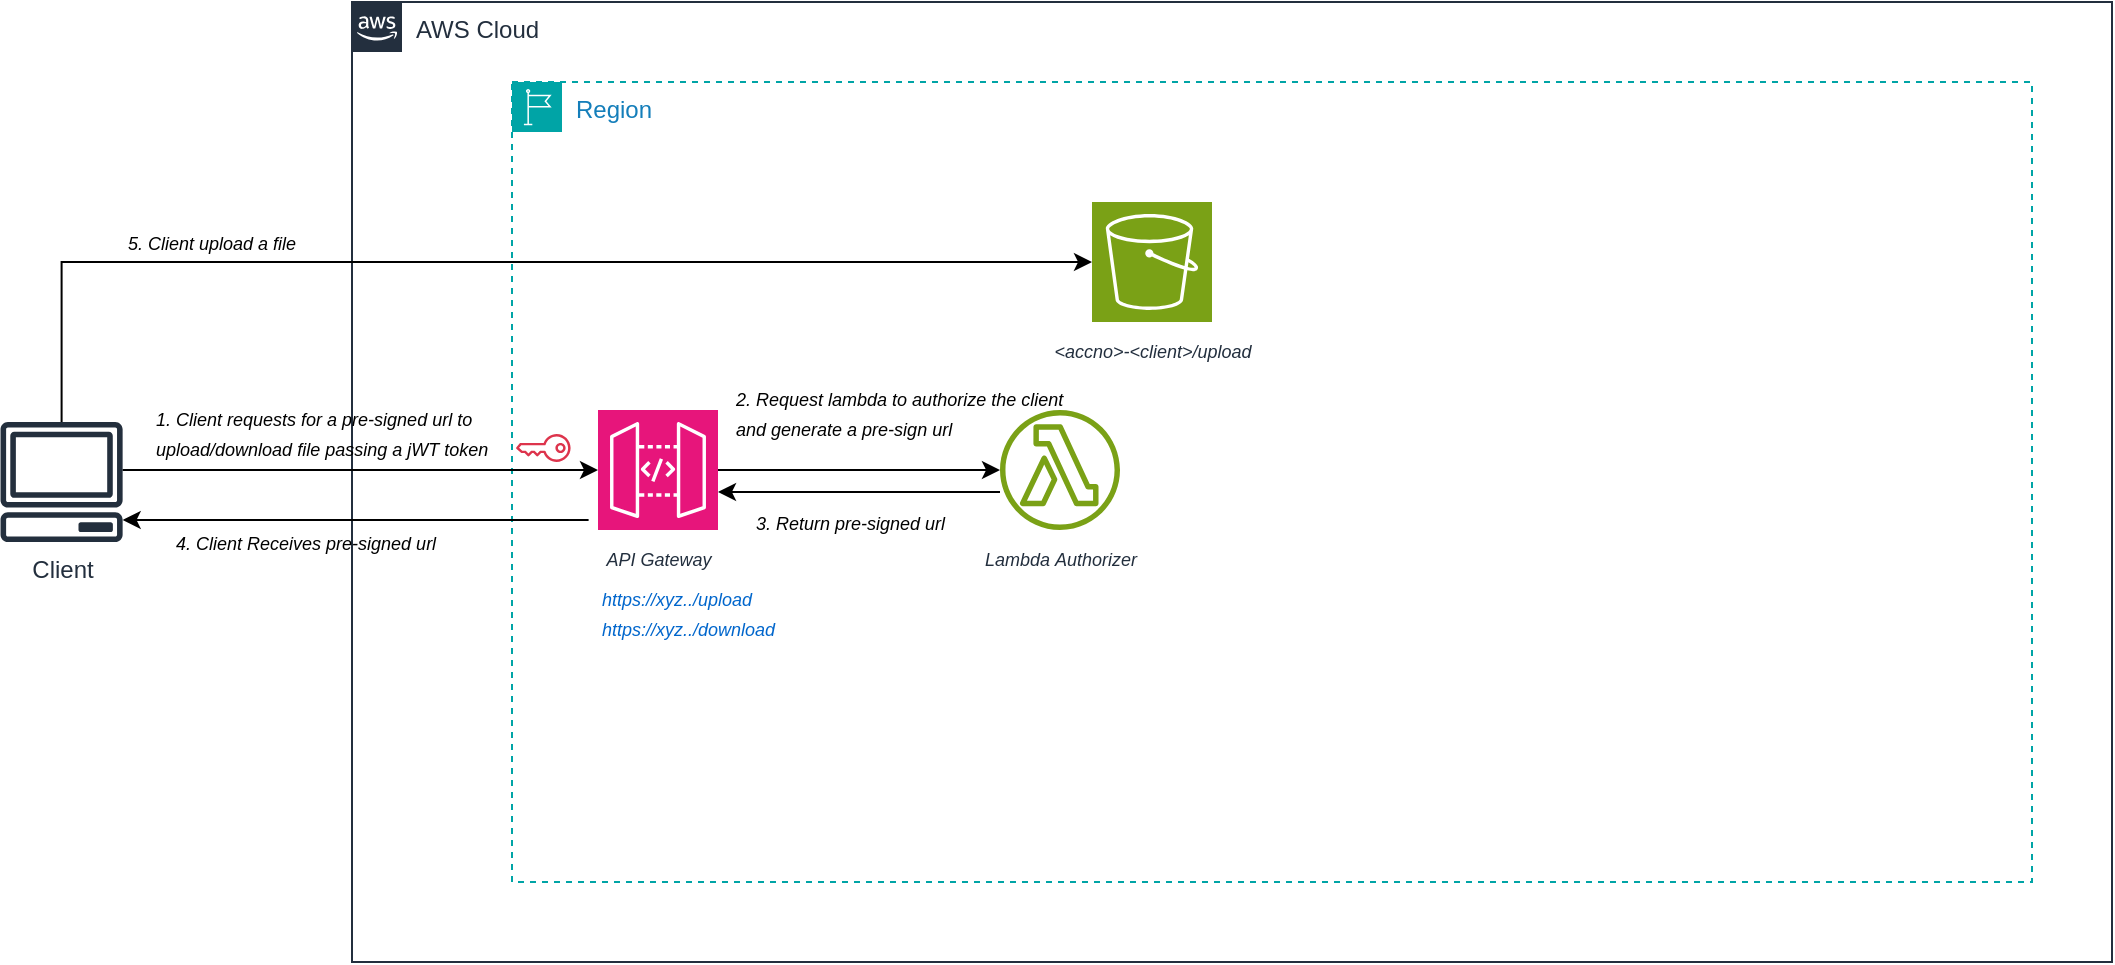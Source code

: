 <mxfile version="28.1.0">
  <diagram name="Page-1" id="ryHnzd1SwBJD7CzwkW12">
    <mxGraphModel dx="712" dy="492" grid="1" gridSize="10" guides="1" tooltips="1" connect="1" arrows="1" fold="1" page="1" pageScale="1" pageWidth="1169" pageHeight="827" math="0" shadow="0">
      <root>
        <mxCell id="0" />
        <mxCell id="1" parent="0" />
        <mxCell id="O__BoMiXWu6asMsOb4TM-1" value="AWS Cloud" style="points=[[0,0],[0.25,0],[0.5,0],[0.75,0],[1,0],[1,0.25],[1,0.5],[1,0.75],[1,1],[0.75,1],[0.5,1],[0.25,1],[0,1],[0,0.75],[0,0.5],[0,0.25]];outlineConnect=0;gradientColor=none;html=1;whiteSpace=wrap;fontSize=12;fontStyle=0;container=1;pointerEvents=0;collapsible=0;recursiveResize=0;shape=mxgraph.aws4.group;grIcon=mxgraph.aws4.group_aws_cloud_alt;strokeColor=#232F3E;fillColor=none;verticalAlign=top;align=left;spacingLeft=30;fontColor=#232F3E;dashed=0;" vertex="1" parent="1">
          <mxGeometry x="200" y="80" width="880" height="480" as="geometry" />
        </mxCell>
        <mxCell id="O__BoMiXWu6asMsOb4TM-2" value="Region" style="points=[[0,0],[0.25,0],[0.5,0],[0.75,0],[1,0],[1,0.25],[1,0.5],[1,0.75],[1,1],[0.75,1],[0.5,1],[0.25,1],[0,1],[0,0.75],[0,0.5],[0,0.25]];outlineConnect=0;gradientColor=none;html=1;whiteSpace=wrap;fontSize=12;fontStyle=0;container=1;pointerEvents=0;collapsible=0;recursiveResize=0;shape=mxgraph.aws4.group;grIcon=mxgraph.aws4.group_region;strokeColor=#00A4A6;fillColor=none;verticalAlign=top;align=left;spacingLeft=30;fontColor=#147EBA;dashed=1;" vertex="1" parent="O__BoMiXWu6asMsOb4TM-1">
          <mxGeometry x="80" y="40" width="760" height="400" as="geometry" />
        </mxCell>
        <mxCell id="O__BoMiXWu6asMsOb4TM-3" value="&lt;font style=&quot;font-size: 9px;&quot;&gt;&lt;i&gt;&amp;lt;accno&amp;gt;-&amp;lt;client&amp;gt;/upload&lt;/i&gt;&lt;/font&gt;" style="sketch=0;points=[[0,0,0],[0.25,0,0],[0.5,0,0],[0.75,0,0],[1,0,0],[0,1,0],[0.25,1,0],[0.5,1,0],[0.75,1,0],[1,1,0],[0,0.25,0],[0,0.5,0],[0,0.75,0],[1,0.25,0],[1,0.5,0],[1,0.75,0]];outlineConnect=0;fontColor=#232F3E;fillColor=#7AA116;strokeColor=#ffffff;dashed=0;verticalLabelPosition=bottom;verticalAlign=top;align=center;html=1;fontSize=12;fontStyle=0;aspect=fixed;shape=mxgraph.aws4.resourceIcon;resIcon=mxgraph.aws4.s3;" vertex="1" parent="O__BoMiXWu6asMsOb4TM-2">
          <mxGeometry x="290" y="60" width="60" height="60" as="geometry" />
        </mxCell>
        <mxCell id="O__BoMiXWu6asMsOb4TM-11" value="" style="edgeStyle=orthogonalEdgeStyle;rounded=0;orthogonalLoop=1;jettySize=auto;html=1;" edge="1" parent="O__BoMiXWu6asMsOb4TM-2" source="O__BoMiXWu6asMsOb4TM-4" target="O__BoMiXWu6asMsOb4TM-10">
          <mxGeometry relative="1" as="geometry" />
        </mxCell>
        <mxCell id="O__BoMiXWu6asMsOb4TM-4" value="&lt;font style=&quot;font-size: 9px;&quot;&gt;&lt;i&gt;API Gateway&lt;/i&gt;&lt;/font&gt;" style="sketch=0;points=[[0,0,0],[0.25,0,0],[0.5,0,0],[0.75,0,0],[1,0,0],[0,1,0],[0.25,1,0],[0.5,1,0],[0.75,1,0],[1,1,0],[0,0.25,0],[0,0.5,0],[0,0.75,0],[1,0.25,0],[1,0.5,0],[1,0.75,0]];outlineConnect=0;fontColor=#232F3E;fillColor=#E7157B;strokeColor=#ffffff;dashed=0;verticalLabelPosition=bottom;verticalAlign=top;align=center;html=1;fontSize=12;fontStyle=0;aspect=fixed;shape=mxgraph.aws4.resourceIcon;resIcon=mxgraph.aws4.api_gateway;" vertex="1" parent="O__BoMiXWu6asMsOb4TM-2">
          <mxGeometry x="43" y="164" width="60" height="60" as="geometry" />
        </mxCell>
        <mxCell id="O__BoMiXWu6asMsOb4TM-9" value="&lt;font style=&quot;font-size: 9px; color: rgb(0, 102, 204);&quot;&gt;&lt;i style=&quot;&quot;&gt;https://xyz../upload&lt;/i&gt;&lt;/font&gt;&lt;div&gt;&lt;font style=&quot;font-size: 9px; color: rgb(0, 102, 204);&quot;&gt;&lt;i&gt;https://xyz../download&lt;/i&gt;&lt;/font&gt;&lt;/div&gt;" style="text;html=1;align=left;verticalAlign=middle;whiteSpace=wrap;rounded=0;" vertex="1" parent="O__BoMiXWu6asMsOb4TM-2">
          <mxGeometry x="43" y="250" width="110" height="30" as="geometry" />
        </mxCell>
        <mxCell id="O__BoMiXWu6asMsOb4TM-10" value="&lt;font style=&quot;font-size: 9px;&quot;&gt;&lt;i&gt;Lambda&amp;nbsp;&lt;/i&gt;&lt;/font&gt;&lt;i style=&quot;font-size: 9px; background-color: transparent; color: light-dark(rgb(35, 47, 62), rgb(189, 199, 212));&quot;&gt;Authorizer&lt;/i&gt;" style="sketch=0;outlineConnect=0;fontColor=#232F3E;gradientColor=none;fillColor=#7AA116;strokeColor=none;dashed=0;verticalLabelPosition=bottom;verticalAlign=top;align=center;html=1;fontSize=12;fontStyle=0;aspect=fixed;pointerEvents=1;shape=mxgraph.aws4.lambda_function;" vertex="1" parent="O__BoMiXWu6asMsOb4TM-2">
          <mxGeometry x="244" y="164" width="60" height="60" as="geometry" />
        </mxCell>
        <mxCell id="O__BoMiXWu6asMsOb4TM-12" value="&lt;font style=&quot;font-size: 9px;&quot;&gt;&lt;i&gt;&lt;font style=&quot;&quot;&gt;2. Request lambda to authorize the client&lt;/font&gt;&lt;/i&gt;&lt;/font&gt;&lt;div&gt;&lt;font style=&quot;font-size: 9px;&quot;&gt;&lt;i&gt;&lt;font style=&quot;&quot;&gt;and generate a pre-sign url&lt;/font&gt;&lt;/i&gt;&lt;/font&gt;&lt;/div&gt;" style="text;html=1;align=left;verticalAlign=middle;whiteSpace=wrap;rounded=0;" vertex="1" parent="O__BoMiXWu6asMsOb4TM-2">
          <mxGeometry x="110" y="150" width="170" height="30" as="geometry" />
        </mxCell>
        <mxCell id="O__BoMiXWu6asMsOb4TM-15" style="edgeStyle=orthogonalEdgeStyle;rounded=0;orthogonalLoop=1;jettySize=auto;html=1;entryX=1;entryY=0.5;entryDx=0;entryDy=0;entryPerimeter=0;" edge="1" parent="O__BoMiXWu6asMsOb4TM-2">
          <mxGeometry relative="1" as="geometry">
            <mxPoint x="244.001" y="205" as="sourcePoint" />
            <mxPoint x="103" y="205" as="targetPoint" />
          </mxGeometry>
        </mxCell>
        <mxCell id="O__BoMiXWu6asMsOb4TM-16" value="&lt;font style=&quot;font-size: 9px;&quot;&gt;&lt;i&gt;&lt;font style=&quot;&quot;&gt;3. Return pre-signed url&lt;br&gt;&lt;/font&gt;&lt;/i&gt;&lt;/font&gt;" style="text;html=1;align=left;verticalAlign=middle;whiteSpace=wrap;rounded=0;" vertex="1" parent="O__BoMiXWu6asMsOb4TM-2">
          <mxGeometry x="120" y="210" width="110" height="20" as="geometry" />
        </mxCell>
        <mxCell id="O__BoMiXWu6asMsOb4TM-13" value="" style="sketch=0;outlineConnect=0;fontColor=#232F3E;gradientColor=none;fillColor=#DD344C;strokeColor=none;dashed=0;verticalLabelPosition=bottom;verticalAlign=top;align=center;html=1;fontSize=12;fontStyle=0;aspect=fixed;pointerEvents=1;shape=mxgraph.aws4.addon;direction=west;" vertex="1" parent="O__BoMiXWu6asMsOb4TM-2">
          <mxGeometry x="2" y="176" width="27.3" height="14" as="geometry" />
        </mxCell>
        <mxCell id="O__BoMiXWu6asMsOb4TM-17" style="edgeStyle=orthogonalEdgeStyle;rounded=0;orthogonalLoop=1;jettySize=auto;html=1;" edge="1" parent="O__BoMiXWu6asMsOb4TM-1" target="O__BoMiXWu6asMsOb4TM-5">
          <mxGeometry relative="1" as="geometry">
            <mxPoint x="118.301" y="259" as="sourcePoint" />
            <mxPoint x="-110" y="280" as="targetPoint" />
            <Array as="points">
              <mxPoint x="-60" y="259" />
              <mxPoint x="-60" y="259" />
            </Array>
          </mxGeometry>
        </mxCell>
        <mxCell id="O__BoMiXWu6asMsOb4TM-5" value="Client" style="sketch=0;outlineConnect=0;fontColor=#232F3E;gradientColor=none;fillColor=#232F3D;strokeColor=none;dashed=0;verticalLabelPosition=bottom;verticalAlign=top;align=center;html=1;fontSize=12;fontStyle=0;aspect=fixed;pointerEvents=1;shape=mxgraph.aws4.client;" vertex="1" parent="1">
          <mxGeometry x="24" y="290" width="61.58" height="60" as="geometry" />
        </mxCell>
        <mxCell id="O__BoMiXWu6asMsOb4TM-6" style="edgeStyle=orthogonalEdgeStyle;rounded=0;orthogonalLoop=1;jettySize=auto;html=1;entryX=0;entryY=0.5;entryDx=0;entryDy=0;entryPerimeter=0;" edge="1" parent="1" source="O__BoMiXWu6asMsOb4TM-5" target="O__BoMiXWu6asMsOb4TM-4">
          <mxGeometry relative="1" as="geometry">
            <Array as="points">
              <mxPoint x="140" y="314" />
              <mxPoint x="140" y="314" />
            </Array>
          </mxGeometry>
        </mxCell>
        <mxCell id="O__BoMiXWu6asMsOb4TM-8" value="&lt;font style=&quot;font-size: 9px;&quot;&gt;&lt;i&gt;&lt;font style=&quot;&quot;&gt;1. Client requests for a pre-signed url to upload/download&lt;/font&gt; &lt;font style=&quot;&quot;&gt;file passing a jWT token&lt;/font&gt;&lt;/i&gt;&lt;/font&gt;" style="text;html=1;align=left;verticalAlign=middle;whiteSpace=wrap;rounded=0;" vertex="1" parent="1">
          <mxGeometry x="100" y="280" width="170" height="30" as="geometry" />
        </mxCell>
        <mxCell id="O__BoMiXWu6asMsOb4TM-18" value="&lt;font style=&quot;font-size: 9px;&quot;&gt;&lt;i&gt;&lt;font style=&quot;&quot;&gt;4. Client Receives pre-signed url&lt;br&gt;&lt;/font&gt;&lt;/i&gt;&lt;/font&gt;" style="text;html=1;align=left;verticalAlign=middle;whiteSpace=wrap;rounded=0;" vertex="1" parent="1">
          <mxGeometry x="110" y="340" width="150" height="20" as="geometry" />
        </mxCell>
        <mxCell id="O__BoMiXWu6asMsOb4TM-19" style="edgeStyle=orthogonalEdgeStyle;rounded=0;orthogonalLoop=1;jettySize=auto;html=1;entryX=0;entryY=0.5;entryDx=0;entryDy=0;entryPerimeter=0;" edge="1" parent="1" source="O__BoMiXWu6asMsOb4TM-5" target="O__BoMiXWu6asMsOb4TM-3">
          <mxGeometry relative="1" as="geometry">
            <Array as="points">
              <mxPoint x="55" y="210" />
            </Array>
          </mxGeometry>
        </mxCell>
        <mxCell id="O__BoMiXWu6asMsOb4TM-20" value="&lt;font style=&quot;font-size: 9px;&quot;&gt;&lt;i&gt;&lt;font style=&quot;&quot;&gt;5. Client upload a file&lt;br&gt;&lt;/font&gt;&lt;/i&gt;&lt;/font&gt;" style="text;html=1;align=left;verticalAlign=middle;whiteSpace=wrap;rounded=0;" vertex="1" parent="1">
          <mxGeometry x="85.58" y="190" width="100" height="20" as="geometry" />
        </mxCell>
      </root>
    </mxGraphModel>
  </diagram>
</mxfile>
